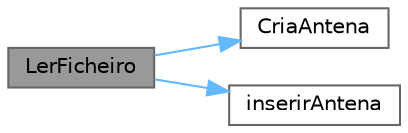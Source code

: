 digraph "LerFicheiro"
{
 // LATEX_PDF_SIZE
  bgcolor="transparent";
  edge [fontname=Helvetica,fontsize=10,labelfontname=Helvetica,labelfontsize=10];
  node [fontname=Helvetica,fontsize=10,shape=box,height=0.2,width=0.4];
  rankdir="LR";
  Node1 [id="Node000001",label="LerFicheiro",height=0.2,width=0.4,color="gray40", fillcolor="grey60", style="filled", fontcolor="black",tooltip=" "];
  Node1 -> Node2 [id="edge1_Node000001_Node000002",color="steelblue1",style="solid",tooltip=" "];
  Node2 [id="Node000002",label="CriaAntena",height=0.2,width=0.4,color="grey40", fillcolor="white", style="filled",URL="$funcoes_8c.html#a5b13af62bac3304fcbe08f085c15d958",tooltip=" "];
  Node1 -> Node3 [id="edge2_Node000001_Node000003",color="steelblue1",style="solid",tooltip=" "];
  Node3 [id="Node000003",label="inserirAntena",height=0.2,width=0.4,color="grey40", fillcolor="white", style="filled",URL="$funcoes_8c.html#a2f96e5d091e2a8a226baf2b034ffd6c5",tooltip=" "];
}
